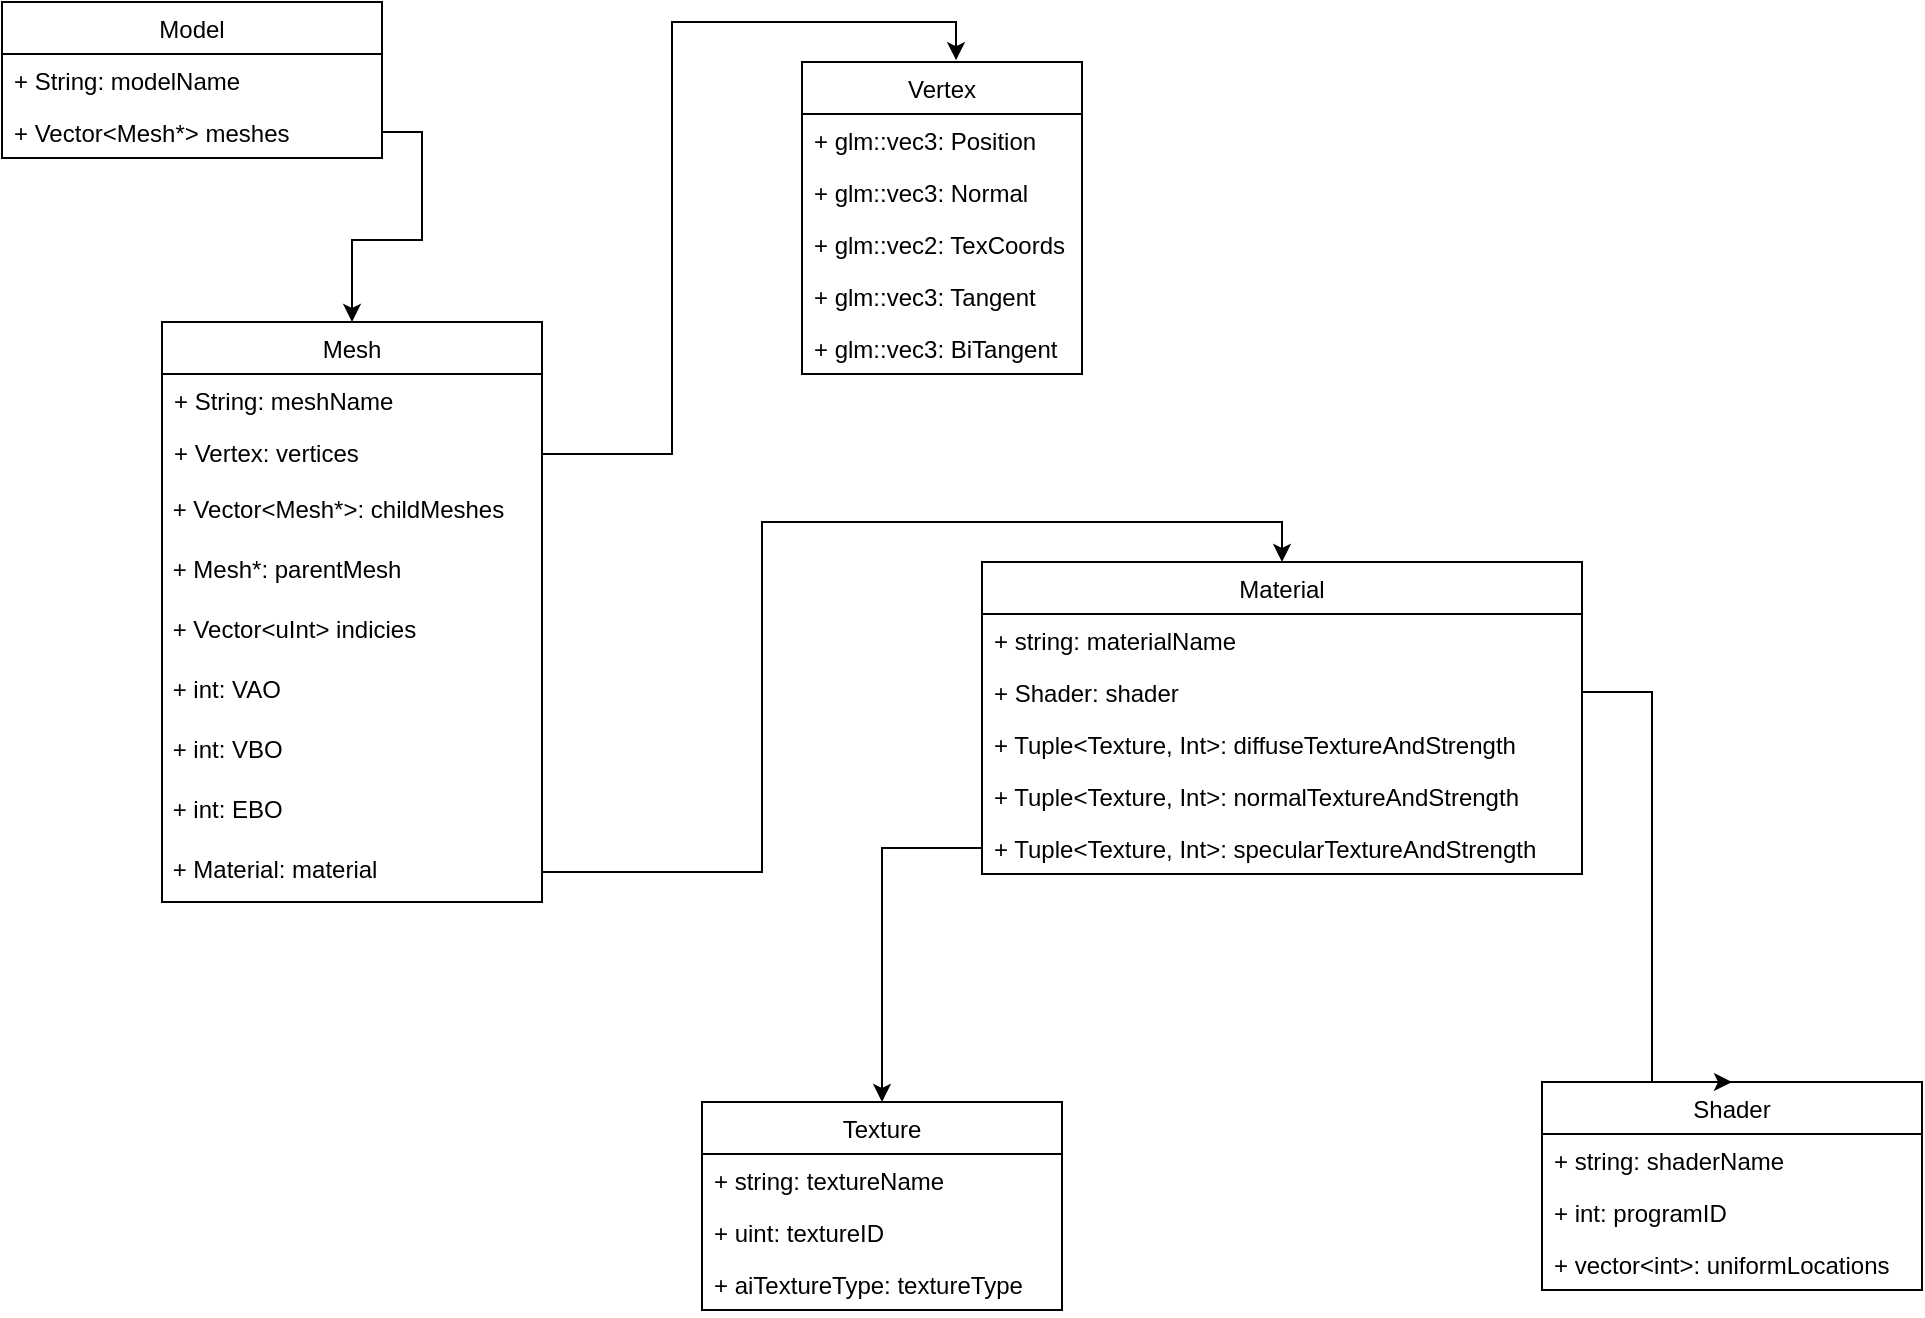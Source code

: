 <mxfile version="12.5.8" type="github"><diagram name="Page-1" id="6133507b-19e7-1e82-6fc7-422aa6c4b21f"><mxGraphModel dx="1346" dy="795" grid="1" gridSize="10" guides="1" tooltips="1" connect="1" arrows="1" fold="1" page="1" pageScale="1" pageWidth="1100" pageHeight="850" background="#ffffff" math="0" shadow="0"><root><mxCell id="0"/><mxCell id="1" parent="0"/><mxCell id="zSZdRq7Gpl40Vob5_Gwd-1" value="Model" style="swimlane;fontStyle=0;childLayout=stackLayout;horizontal=1;startSize=26;fillColor=none;horizontalStack=0;resizeParent=1;resizeParentMax=0;resizeLast=0;collapsible=1;marginBottom=0;" vertex="1" parent="1"><mxGeometry x="60" y="40" width="190" height="78" as="geometry"><mxRectangle x="190" y="80" width="70" height="26" as="alternateBounds"/></mxGeometry></mxCell><mxCell id="zSZdRq7Gpl40Vob5_Gwd-3" value="+ String: modelName" style="text;strokeColor=none;fillColor=none;align=left;verticalAlign=top;spacingLeft=4;spacingRight=4;overflow=hidden;rotatable=0;points=[[0,0.5],[1,0.5]];portConstraint=eastwest;" vertex="1" parent="zSZdRq7Gpl40Vob5_Gwd-1"><mxGeometry y="26" width="190" height="26" as="geometry"/></mxCell><mxCell id="zSZdRq7Gpl40Vob5_Gwd-2" value="+ Vector&lt;Mesh*&gt; meshes" style="text;strokeColor=none;fillColor=none;align=left;verticalAlign=top;spacingLeft=4;spacingRight=4;overflow=hidden;rotatable=0;points=[[0,0.5],[1,0.5]];portConstraint=eastwest;" vertex="1" parent="zSZdRq7Gpl40Vob5_Gwd-1"><mxGeometry y="52" width="190" height="26" as="geometry"/></mxCell><mxCell id="zSZdRq7Gpl40Vob5_Gwd-5" value="Mesh" style="swimlane;fontStyle=0;childLayout=stackLayout;horizontal=1;startSize=26;fillColor=none;horizontalStack=0;resizeParent=1;resizeParentMax=0;resizeLast=0;collapsible=1;marginBottom=0;" vertex="1" parent="1"><mxGeometry x="140" y="200" width="190" height="290" as="geometry"><mxRectangle x="400" y="170" width="60" height="26" as="alternateBounds"/></mxGeometry></mxCell><mxCell id="zSZdRq7Gpl40Vob5_Gwd-6" value="+ String: meshName" style="text;strokeColor=none;fillColor=none;align=left;verticalAlign=top;spacingLeft=4;spacingRight=4;overflow=hidden;rotatable=0;points=[[0,0.5],[1,0.5]];portConstraint=eastwest;" vertex="1" parent="zSZdRq7Gpl40Vob5_Gwd-5"><mxGeometry y="26" width="190" height="26" as="geometry"/></mxCell><mxCell id="zSZdRq7Gpl40Vob5_Gwd-7" value="+ Vertex: vertices&#xA;" style="text;strokeColor=none;fillColor=none;align=left;verticalAlign=top;spacingLeft=4;spacingRight=4;overflow=hidden;rotatable=0;points=[[0,0.5],[1,0.5]];portConstraint=eastwest;" vertex="1" parent="zSZdRq7Gpl40Vob5_Gwd-5"><mxGeometry y="52" width="190" height="28" as="geometry"/></mxCell><mxCell id="zSZdRq7Gpl40Vob5_Gwd-9" value="&amp;nbsp;+ Vector&amp;lt;Mesh*&amp;gt;: childMeshes " style="text;html=1;" vertex="1" parent="zSZdRq7Gpl40Vob5_Gwd-5"><mxGeometry y="80" width="190" height="30" as="geometry"/></mxCell><mxCell id="zSZdRq7Gpl40Vob5_Gwd-10" value="&amp;nbsp;+ Mesh*: parentMesh " style="text;html=1;" vertex="1" parent="zSZdRq7Gpl40Vob5_Gwd-5"><mxGeometry y="110" width="190" height="30" as="geometry"/></mxCell><mxCell id="zSZdRq7Gpl40Vob5_Gwd-12" value="&amp;nbsp;+ Vector&amp;lt;uInt&amp;gt; indicies" style="text;html=1;" vertex="1" parent="zSZdRq7Gpl40Vob5_Gwd-5"><mxGeometry y="140" width="190" height="30" as="geometry"/></mxCell><mxCell id="zSZdRq7Gpl40Vob5_Gwd-14" value="&lt;div&gt;&amp;nbsp;+ int: VAO&lt;/div&gt;" style="text;html=1;" vertex="1" parent="zSZdRq7Gpl40Vob5_Gwd-5"><mxGeometry y="170" width="190" height="30" as="geometry"/></mxCell><mxCell id="zSZdRq7Gpl40Vob5_Gwd-15" value="&amp;nbsp;+ int: VBO " style="text;html=1;" vertex="1" parent="zSZdRq7Gpl40Vob5_Gwd-5"><mxGeometry y="200" width="190" height="30" as="geometry"/></mxCell><mxCell id="zSZdRq7Gpl40Vob5_Gwd-16" value="&amp;nbsp;+ int: EBO " style="text;html=1;" vertex="1" parent="zSZdRq7Gpl40Vob5_Gwd-5"><mxGeometry y="230" width="190" height="30" as="geometry"/></mxCell><mxCell id="zSZdRq7Gpl40Vob5_Gwd-17" value="&amp;nbsp;+ Material: material" style="text;html=1;" vertex="1" parent="zSZdRq7Gpl40Vob5_Gwd-5"><mxGeometry y="260" width="190" height="30" as="geometry"/></mxCell><mxCell id="zSZdRq7Gpl40Vob5_Gwd-18" style="edgeStyle=orthogonalEdgeStyle;rounded=0;orthogonalLoop=1;jettySize=auto;html=1;" edge="1" parent="1" source="zSZdRq7Gpl40Vob5_Gwd-2" target="zSZdRq7Gpl40Vob5_Gwd-5"><mxGeometry relative="1" as="geometry"/></mxCell><mxCell id="zSZdRq7Gpl40Vob5_Gwd-19" value="Vertex" style="swimlane;fontStyle=0;childLayout=stackLayout;horizontal=1;startSize=26;fillColor=none;horizontalStack=0;resizeParent=1;resizeParentMax=0;resizeLast=0;collapsible=1;marginBottom=0;rounded=0;glass=0;" vertex="1" parent="1"><mxGeometry x="460" y="70" width="140" height="156" as="geometry"/></mxCell><mxCell id="zSZdRq7Gpl40Vob5_Gwd-20" value="+ glm::vec3: Position" style="text;strokeColor=none;fillColor=none;align=left;verticalAlign=top;spacingLeft=4;spacingRight=4;overflow=hidden;rotatable=0;points=[[0,0.5],[1,0.5]];portConstraint=eastwest;" vertex="1" parent="zSZdRq7Gpl40Vob5_Gwd-19"><mxGeometry y="26" width="140" height="26" as="geometry"/></mxCell><mxCell id="zSZdRq7Gpl40Vob5_Gwd-23" value="+ glm::vec3: Normal" style="text;strokeColor=none;fillColor=none;align=left;verticalAlign=top;spacingLeft=4;spacingRight=4;overflow=hidden;rotatable=0;points=[[0,0.5],[1,0.5]];portConstraint=eastwest;" vertex="1" parent="zSZdRq7Gpl40Vob5_Gwd-19"><mxGeometry y="52" width="140" height="26" as="geometry"/></mxCell><mxCell id="zSZdRq7Gpl40Vob5_Gwd-24" value="+ glm::vec2: TexCoords" style="text;strokeColor=none;fillColor=none;align=left;verticalAlign=top;spacingLeft=4;spacingRight=4;overflow=hidden;rotatable=0;points=[[0,0.5],[1,0.5]];portConstraint=eastwest;" vertex="1" parent="zSZdRq7Gpl40Vob5_Gwd-19"><mxGeometry y="78" width="140" height="26" as="geometry"/></mxCell><mxCell id="zSZdRq7Gpl40Vob5_Gwd-25" value="+ glm::vec3: Tangent" style="text;strokeColor=none;fillColor=none;align=left;verticalAlign=top;spacingLeft=4;spacingRight=4;overflow=hidden;rotatable=0;points=[[0,0.5],[1,0.5]];portConstraint=eastwest;" vertex="1" parent="zSZdRq7Gpl40Vob5_Gwd-19"><mxGeometry y="104" width="140" height="26" as="geometry"/></mxCell><mxCell id="zSZdRq7Gpl40Vob5_Gwd-26" value="+ glm::vec3: BiTangent" style="text;strokeColor=none;fillColor=none;align=left;verticalAlign=top;spacingLeft=4;spacingRight=4;overflow=hidden;rotatable=0;points=[[0,0.5],[1,0.5]];portConstraint=eastwest;" vertex="1" parent="zSZdRq7Gpl40Vob5_Gwd-19"><mxGeometry y="130" width="140" height="26" as="geometry"/></mxCell><mxCell id="zSZdRq7Gpl40Vob5_Gwd-27" style="edgeStyle=orthogonalEdgeStyle;rounded=0;orthogonalLoop=1;jettySize=auto;html=1;entryX=0.55;entryY=-0.006;entryDx=0;entryDy=0;entryPerimeter=0;" edge="1" parent="1" source="zSZdRq7Gpl40Vob5_Gwd-7" target="zSZdRq7Gpl40Vob5_Gwd-19"><mxGeometry relative="1" as="geometry"/></mxCell><mxCell id="zSZdRq7Gpl40Vob5_Gwd-28" value="Material" style="swimlane;fontStyle=0;childLayout=stackLayout;horizontal=1;startSize=26;fillColor=none;horizontalStack=0;resizeParent=1;resizeParentMax=0;resizeLast=0;collapsible=1;marginBottom=0;" vertex="1" parent="1"><mxGeometry x="550" y="320" width="300" height="156" as="geometry"/></mxCell><mxCell id="zSZdRq7Gpl40Vob5_Gwd-29" value="+ string: materialName" style="text;strokeColor=none;fillColor=none;align=left;verticalAlign=top;spacingLeft=4;spacingRight=4;overflow=hidden;rotatable=0;points=[[0,0.5],[1,0.5]];portConstraint=eastwest;" vertex="1" parent="zSZdRq7Gpl40Vob5_Gwd-28"><mxGeometry y="26" width="300" height="26" as="geometry"/></mxCell><mxCell id="zSZdRq7Gpl40Vob5_Gwd-30" value="+ Shader: shader" style="text;strokeColor=none;fillColor=none;align=left;verticalAlign=top;spacingLeft=4;spacingRight=4;overflow=hidden;rotatable=0;points=[[0,0.5],[1,0.5]];portConstraint=eastwest;" vertex="1" parent="zSZdRq7Gpl40Vob5_Gwd-28"><mxGeometry y="52" width="300" height="26" as="geometry"/></mxCell><mxCell id="zSZdRq7Gpl40Vob5_Gwd-32" value="+ Tuple&lt;Texture, Int&gt;: diffuseTextureAndStrength" style="text;strokeColor=none;fillColor=none;align=left;verticalAlign=top;spacingLeft=4;spacingRight=4;overflow=hidden;rotatable=0;points=[[0,0.5],[1,0.5]];portConstraint=eastwest;" vertex="1" parent="zSZdRq7Gpl40Vob5_Gwd-28"><mxGeometry y="78" width="300" height="26" as="geometry"/></mxCell><mxCell id="zSZdRq7Gpl40Vob5_Gwd-33" value="+ Tuple&lt;Texture, Int&gt;: normalTextureAndStrength" style="text;strokeColor=none;fillColor=none;align=left;verticalAlign=top;spacingLeft=4;spacingRight=4;overflow=hidden;rotatable=0;points=[[0,0.5],[1,0.5]];portConstraint=eastwest;" vertex="1" parent="zSZdRq7Gpl40Vob5_Gwd-28"><mxGeometry y="104" width="300" height="26" as="geometry"/></mxCell><mxCell id="zSZdRq7Gpl40Vob5_Gwd-34" value="+ Tuple&lt;Texture, Int&gt;: specularTextureAndStrength" style="text;strokeColor=none;fillColor=none;align=left;verticalAlign=top;spacingLeft=4;spacingRight=4;overflow=hidden;rotatable=0;points=[[0,0.5],[1,0.5]];portConstraint=eastwest;" vertex="1" parent="zSZdRq7Gpl40Vob5_Gwd-28"><mxGeometry y="130" width="300" height="26" as="geometry"/></mxCell><mxCell id="zSZdRq7Gpl40Vob5_Gwd-35" value="Texture" style="swimlane;fontStyle=0;childLayout=stackLayout;horizontal=1;startSize=26;fillColor=none;horizontalStack=0;resizeParent=1;resizeParentMax=0;resizeLast=0;collapsible=1;marginBottom=0;" vertex="1" parent="1"><mxGeometry x="410" y="590" width="180" height="104" as="geometry"/></mxCell><mxCell id="zSZdRq7Gpl40Vob5_Gwd-36" value="+ string: textureName" style="text;strokeColor=none;fillColor=none;align=left;verticalAlign=top;spacingLeft=4;spacingRight=4;overflow=hidden;rotatable=0;points=[[0,0.5],[1,0.5]];portConstraint=eastwest;" vertex="1" parent="zSZdRq7Gpl40Vob5_Gwd-35"><mxGeometry y="26" width="180" height="26" as="geometry"/></mxCell><mxCell id="zSZdRq7Gpl40Vob5_Gwd-37" value="+ uint: textureID" style="text;strokeColor=none;fillColor=none;align=left;verticalAlign=top;spacingLeft=4;spacingRight=4;overflow=hidden;rotatable=0;points=[[0,0.5],[1,0.5]];portConstraint=eastwest;" vertex="1" parent="zSZdRq7Gpl40Vob5_Gwd-35"><mxGeometry y="52" width="180" height="26" as="geometry"/></mxCell><mxCell id="zSZdRq7Gpl40Vob5_Gwd-38" value="+ aiTextureType: textureType" style="text;strokeColor=none;fillColor=none;align=left;verticalAlign=top;spacingLeft=4;spacingRight=4;overflow=hidden;rotatable=0;points=[[0,0.5],[1,0.5]];portConstraint=eastwest;" vertex="1" parent="zSZdRq7Gpl40Vob5_Gwd-35"><mxGeometry y="78" width="180" height="26" as="geometry"/></mxCell><mxCell id="zSZdRq7Gpl40Vob5_Gwd-42" style="edgeStyle=orthogonalEdgeStyle;rounded=0;orthogonalLoop=1;jettySize=auto;html=1;entryX=0.5;entryY=0;entryDx=0;entryDy=0;" edge="1" parent="1" source="zSZdRq7Gpl40Vob5_Gwd-17" target="zSZdRq7Gpl40Vob5_Gwd-28"><mxGeometry relative="1" as="geometry"/></mxCell><mxCell id="zSZdRq7Gpl40Vob5_Gwd-44" style="edgeStyle=orthogonalEdgeStyle;rounded=0;orthogonalLoop=1;jettySize=auto;html=1;entryX=0.5;entryY=0;entryDx=0;entryDy=0;" edge="1" parent="1" source="zSZdRq7Gpl40Vob5_Gwd-34" target="zSZdRq7Gpl40Vob5_Gwd-35"><mxGeometry relative="1" as="geometry"/></mxCell><mxCell id="zSZdRq7Gpl40Vob5_Gwd-45" value="Shader" style="swimlane;fontStyle=0;childLayout=stackLayout;horizontal=1;startSize=26;fillColor=none;horizontalStack=0;resizeParent=1;resizeParentMax=0;resizeLast=0;collapsible=1;marginBottom=0;" vertex="1" parent="1"><mxGeometry x="830" y="580" width="190" height="104" as="geometry"/></mxCell><mxCell id="zSZdRq7Gpl40Vob5_Gwd-46" value="+ string: shaderName" style="text;strokeColor=none;fillColor=none;align=left;verticalAlign=top;spacingLeft=4;spacingRight=4;overflow=hidden;rotatable=0;points=[[0,0.5],[1,0.5]];portConstraint=eastwest;" vertex="1" parent="zSZdRq7Gpl40Vob5_Gwd-45"><mxGeometry y="26" width="190" height="26" as="geometry"/></mxCell><mxCell id="zSZdRq7Gpl40Vob5_Gwd-47" value="+ int: programID" style="text;strokeColor=none;fillColor=none;align=left;verticalAlign=top;spacingLeft=4;spacingRight=4;overflow=hidden;rotatable=0;points=[[0,0.5],[1,0.5]];portConstraint=eastwest;" vertex="1" parent="zSZdRq7Gpl40Vob5_Gwd-45"><mxGeometry y="52" width="190" height="26" as="geometry"/></mxCell><mxCell id="zSZdRq7Gpl40Vob5_Gwd-48" value="+ vector&lt;int&gt;: uniformLocations" style="text;strokeColor=none;fillColor=none;align=left;verticalAlign=top;spacingLeft=4;spacingRight=4;overflow=hidden;rotatable=0;points=[[0,0.5],[1,0.5]];portConstraint=eastwest;" vertex="1" parent="zSZdRq7Gpl40Vob5_Gwd-45"><mxGeometry y="78" width="190" height="26" as="geometry"/></mxCell><mxCell id="zSZdRq7Gpl40Vob5_Gwd-49" style="edgeStyle=orthogonalEdgeStyle;rounded=0;orthogonalLoop=1;jettySize=auto;html=1;entryX=0.5;entryY=0;entryDx=0;entryDy=0;exitX=1;exitY=0.5;exitDx=0;exitDy=0;" edge="1" parent="1" source="zSZdRq7Gpl40Vob5_Gwd-30" target="zSZdRq7Gpl40Vob5_Gwd-45"><mxGeometry relative="1" as="geometry"><Array as="points"><mxPoint x="885" y="385"/><mxPoint x="885" y="580"/></Array></mxGeometry></mxCell></root></mxGraphModel></diagram></mxfile>